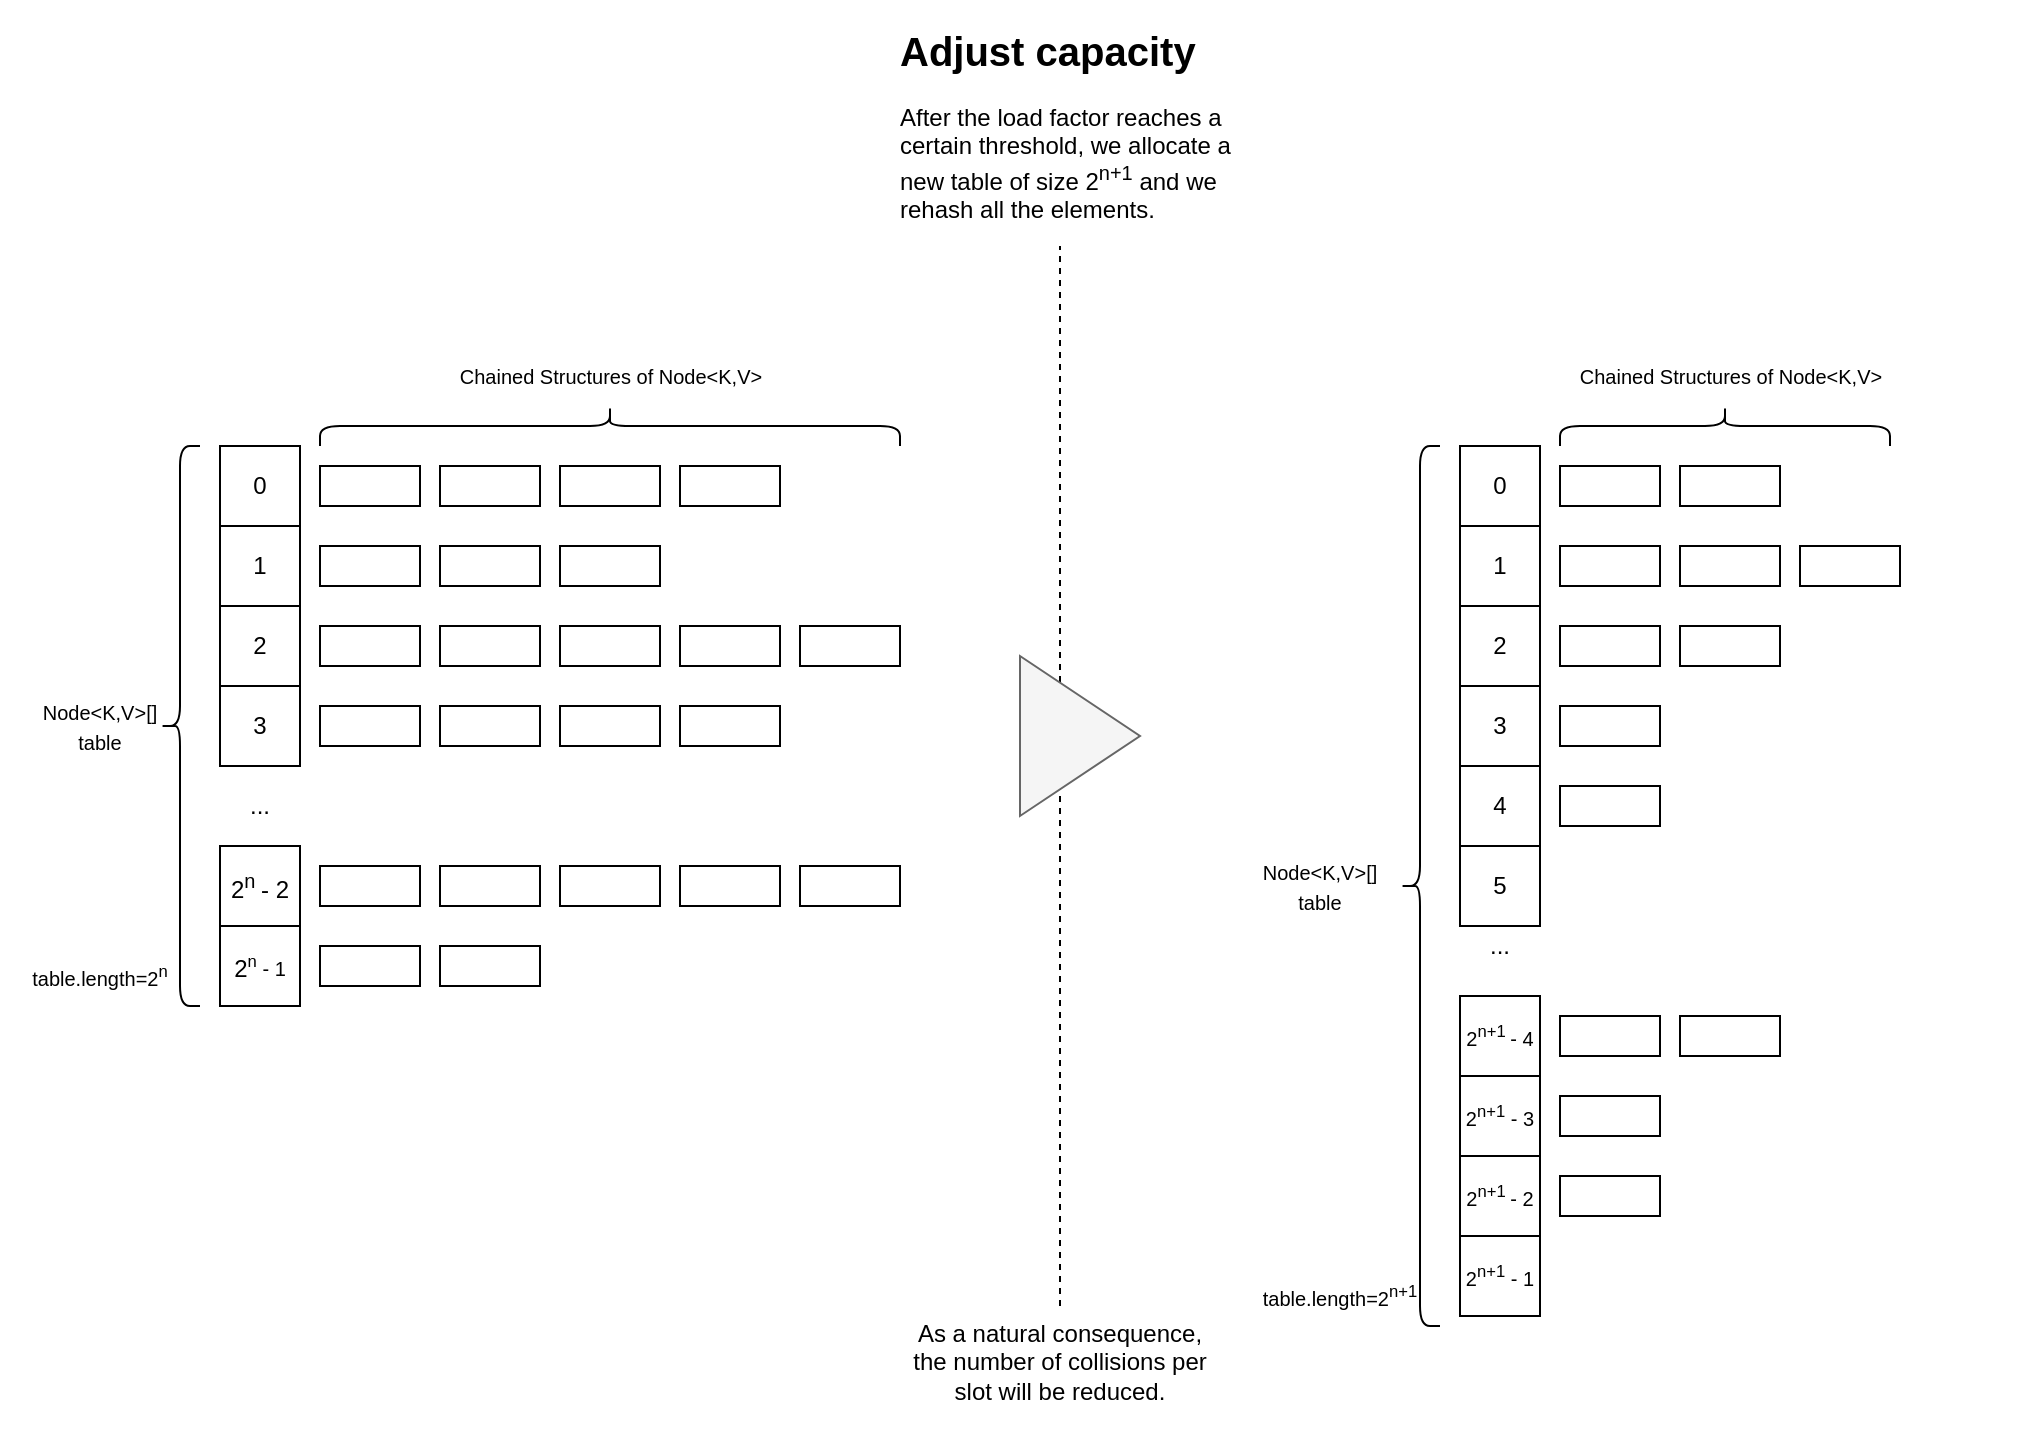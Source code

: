 <mxfile version="15.7.3" type="device"><diagram id="AUNfMNU5sD55CM_tfKsd" name="Page-1"><mxGraphModel dx="1106" dy="920" grid="1" gridSize="10" guides="1" tooltips="1" connect="1" arrows="1" fold="1" page="1" pageScale="1" pageWidth="827" pageHeight="1169" math="0" shadow="0"><root><mxCell id="0"/><mxCell id="1" parent="0"/><mxCell id="TI3vENwH2keV3BpXELXz-111" value="" style="rounded=0;whiteSpace=wrap;html=1;fontSize=12;fillColor=none;strokeColor=none;" vertex="1" parent="1"><mxGeometry x="50" y="20" width="1010" height="710" as="geometry"/></mxCell><mxCell id="TI3vENwH2keV3BpXELXz-1" value="0" style="rounded=0;whiteSpace=wrap;html=1;" vertex="1" parent="1"><mxGeometry x="160" y="240" width="40" height="40" as="geometry"/></mxCell><mxCell id="TI3vENwH2keV3BpXELXz-2" value="1" style="rounded=0;whiteSpace=wrap;html=1;" vertex="1" parent="1"><mxGeometry x="160" y="280" width="40" height="40" as="geometry"/></mxCell><mxCell id="TI3vENwH2keV3BpXELXz-3" value="2" style="rounded=0;whiteSpace=wrap;html=1;" vertex="1" parent="1"><mxGeometry x="160" y="320" width="40" height="40" as="geometry"/></mxCell><mxCell id="TI3vENwH2keV3BpXELXz-4" value="3" style="rounded=0;whiteSpace=wrap;html=1;" vertex="1" parent="1"><mxGeometry x="160" y="360" width="40" height="40" as="geometry"/></mxCell><mxCell id="TI3vENwH2keV3BpXELXz-5" value="2&lt;sup&gt;n&amp;nbsp;&lt;/sup&gt;- 2" style="rounded=0;whiteSpace=wrap;html=1;" vertex="1" parent="1"><mxGeometry x="160" y="440" width="40" height="40" as="geometry"/></mxCell><mxCell id="TI3vENwH2keV3BpXELXz-6" value="2&lt;span style=&quot;font-size: 10px&quot;&gt;&lt;sup&gt;n&lt;/sup&gt;&amp;nbsp;- 1&lt;/span&gt;" style="rounded=0;whiteSpace=wrap;html=1;" vertex="1" parent="1"><mxGeometry x="160" y="480" width="40" height="40" as="geometry"/></mxCell><mxCell id="TI3vENwH2keV3BpXELXz-7" value="" style="rounded=0;whiteSpace=wrap;html=1;" vertex="1" parent="1"><mxGeometry x="210" y="250" width="50" height="20" as="geometry"/></mxCell><mxCell id="TI3vENwH2keV3BpXELXz-8" value="" style="rounded=0;whiteSpace=wrap;html=1;" vertex="1" parent="1"><mxGeometry x="270" y="250" width="50" height="20" as="geometry"/></mxCell><mxCell id="TI3vENwH2keV3BpXELXz-9" value="" style="rounded=0;whiteSpace=wrap;html=1;" vertex="1" parent="1"><mxGeometry x="330" y="250" width="50" height="20" as="geometry"/></mxCell><mxCell id="TI3vENwH2keV3BpXELXz-10" value="" style="rounded=0;whiteSpace=wrap;html=1;" vertex="1" parent="1"><mxGeometry x="390" y="250" width="50" height="20" as="geometry"/></mxCell><mxCell id="TI3vENwH2keV3BpXELXz-17" value="" style="rounded=0;whiteSpace=wrap;html=1;" vertex="1" parent="1"><mxGeometry x="210" y="290" width="50" height="20" as="geometry"/></mxCell><mxCell id="TI3vENwH2keV3BpXELXz-18" value="" style="rounded=0;whiteSpace=wrap;html=1;" vertex="1" parent="1"><mxGeometry x="270" y="290" width="50" height="20" as="geometry"/></mxCell><mxCell id="TI3vENwH2keV3BpXELXz-19" value="" style="rounded=0;whiteSpace=wrap;html=1;" vertex="1" parent="1"><mxGeometry x="330" y="290" width="50" height="20" as="geometry"/></mxCell><mxCell id="TI3vENwH2keV3BpXELXz-22" value="" style="rounded=0;whiteSpace=wrap;html=1;" vertex="1" parent="1"><mxGeometry x="210" y="330" width="50" height="20" as="geometry"/></mxCell><mxCell id="TI3vENwH2keV3BpXELXz-23" value="" style="rounded=0;whiteSpace=wrap;html=1;" vertex="1" parent="1"><mxGeometry x="270" y="330" width="50" height="20" as="geometry"/></mxCell><mxCell id="TI3vENwH2keV3BpXELXz-24" value="" style="rounded=0;whiteSpace=wrap;html=1;" vertex="1" parent="1"><mxGeometry x="330" y="330" width="50" height="20" as="geometry"/></mxCell><mxCell id="TI3vENwH2keV3BpXELXz-25" value="" style="rounded=0;whiteSpace=wrap;html=1;" vertex="1" parent="1"><mxGeometry x="390" y="330" width="50" height="20" as="geometry"/></mxCell><mxCell id="TI3vENwH2keV3BpXELXz-26" value="" style="rounded=0;whiteSpace=wrap;html=1;" vertex="1" parent="1"><mxGeometry x="450" y="330" width="50" height="20" as="geometry"/></mxCell><mxCell id="TI3vENwH2keV3BpXELXz-27" value="" style="rounded=0;whiteSpace=wrap;html=1;" vertex="1" parent="1"><mxGeometry x="210" y="370" width="50" height="20" as="geometry"/></mxCell><mxCell id="TI3vENwH2keV3BpXELXz-28" value="" style="rounded=0;whiteSpace=wrap;html=1;" vertex="1" parent="1"><mxGeometry x="270" y="370" width="50" height="20" as="geometry"/></mxCell><mxCell id="TI3vENwH2keV3BpXELXz-29" value="" style="rounded=0;whiteSpace=wrap;html=1;" vertex="1" parent="1"><mxGeometry x="330" y="370" width="50" height="20" as="geometry"/></mxCell><mxCell id="TI3vENwH2keV3BpXELXz-30" value="" style="rounded=0;whiteSpace=wrap;html=1;" vertex="1" parent="1"><mxGeometry x="390" y="370" width="50" height="20" as="geometry"/></mxCell><mxCell id="TI3vENwH2keV3BpXELXz-32" value="" style="rounded=0;whiteSpace=wrap;html=1;" vertex="1" parent="1"><mxGeometry x="210" y="450" width="50" height="20" as="geometry"/></mxCell><mxCell id="TI3vENwH2keV3BpXELXz-33" value="" style="rounded=0;whiteSpace=wrap;html=1;" vertex="1" parent="1"><mxGeometry x="270" y="450" width="50" height="20" as="geometry"/></mxCell><mxCell id="TI3vENwH2keV3BpXELXz-34" value="" style="rounded=0;whiteSpace=wrap;html=1;" vertex="1" parent="1"><mxGeometry x="330" y="450" width="50" height="20" as="geometry"/></mxCell><mxCell id="TI3vENwH2keV3BpXELXz-35" value="" style="rounded=0;whiteSpace=wrap;html=1;" vertex="1" parent="1"><mxGeometry x="390" y="450" width="50" height="20" as="geometry"/></mxCell><mxCell id="TI3vENwH2keV3BpXELXz-36" value="" style="rounded=0;whiteSpace=wrap;html=1;" vertex="1" parent="1"><mxGeometry x="450" y="450" width="50" height="20" as="geometry"/></mxCell><mxCell id="TI3vENwH2keV3BpXELXz-37" value="" style="rounded=0;whiteSpace=wrap;html=1;" vertex="1" parent="1"><mxGeometry x="210" y="490" width="50" height="20" as="geometry"/></mxCell><mxCell id="TI3vENwH2keV3BpXELXz-38" value="" style="rounded=0;whiteSpace=wrap;html=1;" vertex="1" parent="1"><mxGeometry x="270" y="490" width="50" height="20" as="geometry"/></mxCell><mxCell id="TI3vENwH2keV3BpXELXz-43" value="..." style="text;html=1;strokeColor=none;fillColor=none;align=center;verticalAlign=middle;whiteSpace=wrap;rounded=0;" vertex="1" parent="1"><mxGeometry x="150" y="400" width="60" height="40" as="geometry"/></mxCell><mxCell id="TI3vENwH2keV3BpXELXz-47" value="" style="shape=curlyBracket;whiteSpace=wrap;html=1;rounded=1;" vertex="1" parent="1"><mxGeometry x="130" y="240" width="20" height="280" as="geometry"/></mxCell><mxCell id="TI3vENwH2keV3BpXELXz-48" value="&lt;font style=&quot;font-size: 10px&quot;&gt;Node&amp;lt;K,V&amp;gt;[] table&lt;/font&gt;" style="text;html=1;strokeColor=none;fillColor=none;align=center;verticalAlign=middle;whiteSpace=wrap;rounded=0;" vertex="1" parent="1"><mxGeometry x="60" y="365" width="80" height="30" as="geometry"/></mxCell><mxCell id="TI3vENwH2keV3BpXELXz-49" value="" style="shape=curlyBracket;whiteSpace=wrap;html=1;rounded=1;flipH=1;fontSize=10;rotation=-90;" vertex="1" parent="1"><mxGeometry x="345" y="85" width="20" height="290" as="geometry"/></mxCell><mxCell id="TI3vENwH2keV3BpXELXz-50" value="Chained Structures of Node&amp;lt;K,V&amp;gt;" style="text;html=1;strokeColor=none;fillColor=none;align=center;verticalAlign=middle;whiteSpace=wrap;rounded=0;fontSize=10;" vertex="1" parent="1"><mxGeometry x="237.5" y="190" width="235" height="30" as="geometry"/></mxCell><mxCell id="TI3vENwH2keV3BpXELXz-51" value="0" style="rounded=0;whiteSpace=wrap;html=1;" vertex="1" parent="1"><mxGeometry x="780" y="240" width="40" height="40" as="geometry"/></mxCell><mxCell id="TI3vENwH2keV3BpXELXz-52" value="1" style="rounded=0;whiteSpace=wrap;html=1;" vertex="1" parent="1"><mxGeometry x="780" y="280" width="40" height="40" as="geometry"/></mxCell><mxCell id="TI3vENwH2keV3BpXELXz-53" value="2" style="rounded=0;whiteSpace=wrap;html=1;" vertex="1" parent="1"><mxGeometry x="780" y="320" width="40" height="40" as="geometry"/></mxCell><mxCell id="TI3vENwH2keV3BpXELXz-54" value="3" style="rounded=0;whiteSpace=wrap;html=1;" vertex="1" parent="1"><mxGeometry x="780" y="360" width="40" height="40" as="geometry"/></mxCell><mxCell id="TI3vENwH2keV3BpXELXz-55" value="&lt;font style=&quot;font-size: 10px&quot;&gt;2&lt;sup&gt;n+1&amp;nbsp;&lt;/sup&gt;- 2&lt;/font&gt;" style="rounded=0;whiteSpace=wrap;html=1;" vertex="1" parent="1"><mxGeometry x="780" y="595" width="40" height="40" as="geometry"/></mxCell><mxCell id="TI3vENwH2keV3BpXELXz-56" value="&lt;font style=&quot;font-size: 10px&quot;&gt;2&lt;sup&gt;n+1&lt;/sup&gt;&amp;nbsp;- 1&lt;/font&gt;" style="rounded=0;whiteSpace=wrap;html=1;" vertex="1" parent="1"><mxGeometry x="780" y="635" width="40" height="40" as="geometry"/></mxCell><mxCell id="TI3vENwH2keV3BpXELXz-57" value="" style="rounded=0;whiteSpace=wrap;html=1;" vertex="1" parent="1"><mxGeometry x="830" y="250" width="50" height="20" as="geometry"/></mxCell><mxCell id="TI3vENwH2keV3BpXELXz-58" value="" style="rounded=0;whiteSpace=wrap;html=1;" vertex="1" parent="1"><mxGeometry x="890" y="250" width="50" height="20" as="geometry"/></mxCell><mxCell id="TI3vENwH2keV3BpXELXz-62" value="" style="rounded=0;whiteSpace=wrap;html=1;" vertex="1" parent="1"><mxGeometry x="830" y="290" width="50" height="20" as="geometry"/></mxCell><mxCell id="TI3vENwH2keV3BpXELXz-63" value="" style="rounded=0;whiteSpace=wrap;html=1;" vertex="1" parent="1"><mxGeometry x="890" y="290" width="50" height="20" as="geometry"/></mxCell><mxCell id="TI3vENwH2keV3BpXELXz-64" value="" style="rounded=0;whiteSpace=wrap;html=1;" vertex="1" parent="1"><mxGeometry x="950" y="290" width="50" height="20" as="geometry"/></mxCell><mxCell id="TI3vENwH2keV3BpXELXz-67" value="" style="rounded=0;whiteSpace=wrap;html=1;" vertex="1" parent="1"><mxGeometry x="830" y="330" width="50" height="20" as="geometry"/></mxCell><mxCell id="TI3vENwH2keV3BpXELXz-68" value="" style="rounded=0;whiteSpace=wrap;html=1;" vertex="1" parent="1"><mxGeometry x="890" y="330" width="50" height="20" as="geometry"/></mxCell><mxCell id="TI3vENwH2keV3BpXELXz-72" value="" style="rounded=0;whiteSpace=wrap;html=1;" vertex="1" parent="1"><mxGeometry x="830" y="370" width="50" height="20" as="geometry"/></mxCell><mxCell id="TI3vENwH2keV3BpXELXz-77" value="" style="rounded=0;whiteSpace=wrap;html=1;" vertex="1" parent="1"><mxGeometry x="830" y="410" width="50" height="20" as="geometry"/></mxCell><mxCell id="TI3vENwH2keV3BpXELXz-82" value="" style="rounded=0;whiteSpace=wrap;html=1;" vertex="1" parent="1"><mxGeometry x="830" y="525" width="50" height="20" as="geometry"/></mxCell><mxCell id="TI3vENwH2keV3BpXELXz-87" value="..." style="text;html=1;strokeColor=none;fillColor=none;align=center;verticalAlign=middle;whiteSpace=wrap;rounded=0;" vertex="1" parent="1"><mxGeometry x="770" y="470" width="60" height="40" as="geometry"/></mxCell><mxCell id="TI3vENwH2keV3BpXELXz-88" value="" style="shape=curlyBracket;whiteSpace=wrap;html=1;rounded=1;" vertex="1" parent="1"><mxGeometry x="750" y="240" width="20" height="440" as="geometry"/></mxCell><mxCell id="TI3vENwH2keV3BpXELXz-89" value="&lt;font style=&quot;font-size: 10px&quot;&gt;Node&amp;lt;K,V&amp;gt;[] table&lt;/font&gt;" style="text;html=1;strokeColor=none;fillColor=none;align=center;verticalAlign=middle;whiteSpace=wrap;rounded=0;" vertex="1" parent="1"><mxGeometry x="670" y="445" width="80" height="30" as="geometry"/></mxCell><mxCell id="TI3vENwH2keV3BpXELXz-90" value="" style="shape=curlyBracket;whiteSpace=wrap;html=1;rounded=1;flipH=1;fontSize=10;rotation=-90;" vertex="1" parent="1"><mxGeometry x="902.5" y="147.5" width="20" height="165" as="geometry"/></mxCell><mxCell id="TI3vENwH2keV3BpXELXz-91" value="Chained Structures of Node&amp;lt;K,V&amp;gt;" style="text;html=1;strokeColor=none;fillColor=none;align=center;verticalAlign=middle;whiteSpace=wrap;rounded=0;fontSize=10;" vertex="1" parent="1"><mxGeometry x="797.5" y="190" width="235" height="30" as="geometry"/></mxCell><mxCell id="TI3vENwH2keV3BpXELXz-92" value="" style="endArrow=none;dashed=1;html=1;rounded=0;fontSize=10;" edge="1" parent="1"><mxGeometry width="50" height="50" relative="1" as="geometry"><mxPoint x="580" y="670" as="sourcePoint"/><mxPoint x="580" y="140" as="targetPoint"/></mxGeometry></mxCell><mxCell id="TI3vENwH2keV3BpXELXz-93" value="&lt;font style=&quot;font-size: 10px&quot;&gt;2&lt;sup&gt;n+1&amp;nbsp;&lt;/sup&gt;- 4&lt;/font&gt;" style="rounded=0;whiteSpace=wrap;html=1;" vertex="1" parent="1"><mxGeometry x="780" y="515" width="40" height="40" as="geometry"/></mxCell><mxCell id="TI3vENwH2keV3BpXELXz-94" value="&lt;font style=&quot;font-size: 10px&quot;&gt;2&lt;sup&gt;n+1&lt;/sup&gt;&amp;nbsp;- 3&lt;/font&gt;" style="rounded=0;whiteSpace=wrap;html=1;" vertex="1" parent="1"><mxGeometry x="780" y="555" width="40" height="40" as="geometry"/></mxCell><mxCell id="TI3vENwH2keV3BpXELXz-95" value="4" style="rounded=0;whiteSpace=wrap;html=1;" vertex="1" parent="1"><mxGeometry x="780" y="400" width="40" height="40" as="geometry"/></mxCell><mxCell id="TI3vENwH2keV3BpXELXz-96" value="5" style="rounded=0;whiteSpace=wrap;html=1;" vertex="1" parent="1"><mxGeometry x="780" y="440" width="40" height="40" as="geometry"/></mxCell><mxCell id="TI3vENwH2keV3BpXELXz-101" value="" style="rounded=0;whiteSpace=wrap;html=1;" vertex="1" parent="1"><mxGeometry x="890" y="525" width="50" height="20" as="geometry"/></mxCell><mxCell id="TI3vENwH2keV3BpXELXz-102" value="" style="rounded=0;whiteSpace=wrap;html=1;" vertex="1" parent="1"><mxGeometry x="830" y="565" width="50" height="20" as="geometry"/></mxCell><mxCell id="TI3vENwH2keV3BpXELXz-103" value="" style="rounded=0;whiteSpace=wrap;html=1;" vertex="1" parent="1"><mxGeometry x="830" y="605" width="50" height="20" as="geometry"/></mxCell><mxCell id="TI3vENwH2keV3BpXELXz-105" value="" style="triangle;whiteSpace=wrap;html=1;fontSize=10;fillColor=#f5f5f5;strokeColor=#666666;fontColor=#333333;" vertex="1" parent="1"><mxGeometry x="560" y="345" width="60" height="80" as="geometry"/></mxCell><mxCell id="TI3vENwH2keV3BpXELXz-106" value="&lt;h1&gt;Adjust capacity&lt;/h1&gt;&lt;p style=&quot;font-size: 12px&quot;&gt;After the load factor reaches a certain threshold, we allocate a new table of size 2&lt;span&gt;&lt;sup&gt;n+1&lt;/sup&gt;&amp;nbsp;and we rehash all the elements.&lt;/span&gt;&lt;/p&gt;" style="text;html=1;strokeColor=none;fillColor=none;spacing=5;spacingTop=-20;whiteSpace=wrap;overflow=hidden;rounded=0;fontSize=10;" vertex="1" parent="1"><mxGeometry x="495" y="27.5" width="190" height="120" as="geometry"/></mxCell><mxCell id="TI3vENwH2keV3BpXELXz-108" value="As a natural consequence, the number of collisions per slot will be reduced.&lt;br&gt;&lt;br&gt;" style="text;html=1;strokeColor=none;fillColor=none;align=center;verticalAlign=middle;whiteSpace=wrap;rounded=0;fontSize=12;" vertex="1" parent="1"><mxGeometry x="500" y="690" width="160" height="30" as="geometry"/></mxCell><mxCell id="TI3vENwH2keV3BpXELXz-109" value="&lt;font style=&quot;font-size: 10px&quot;&gt;table.length=2&lt;sup&gt;n&lt;/sup&gt;&lt;/font&gt;" style="text;html=1;strokeColor=none;fillColor=none;align=center;verticalAlign=middle;whiteSpace=wrap;rounded=0;" vertex="1" parent="1"><mxGeometry x="60" y="490" width="80" height="30" as="geometry"/></mxCell><mxCell id="TI3vENwH2keV3BpXELXz-110" value="&lt;font style=&quot;font-size: 10px&quot;&gt;table.length=2&lt;sup&gt;n+1&lt;/sup&gt;&lt;/font&gt;" style="text;html=1;strokeColor=none;fillColor=none;align=center;verticalAlign=middle;whiteSpace=wrap;rounded=0;" vertex="1" parent="1"><mxGeometry x="680" y="650" width="80" height="30" as="geometry"/></mxCell></root></mxGraphModel></diagram></mxfile>